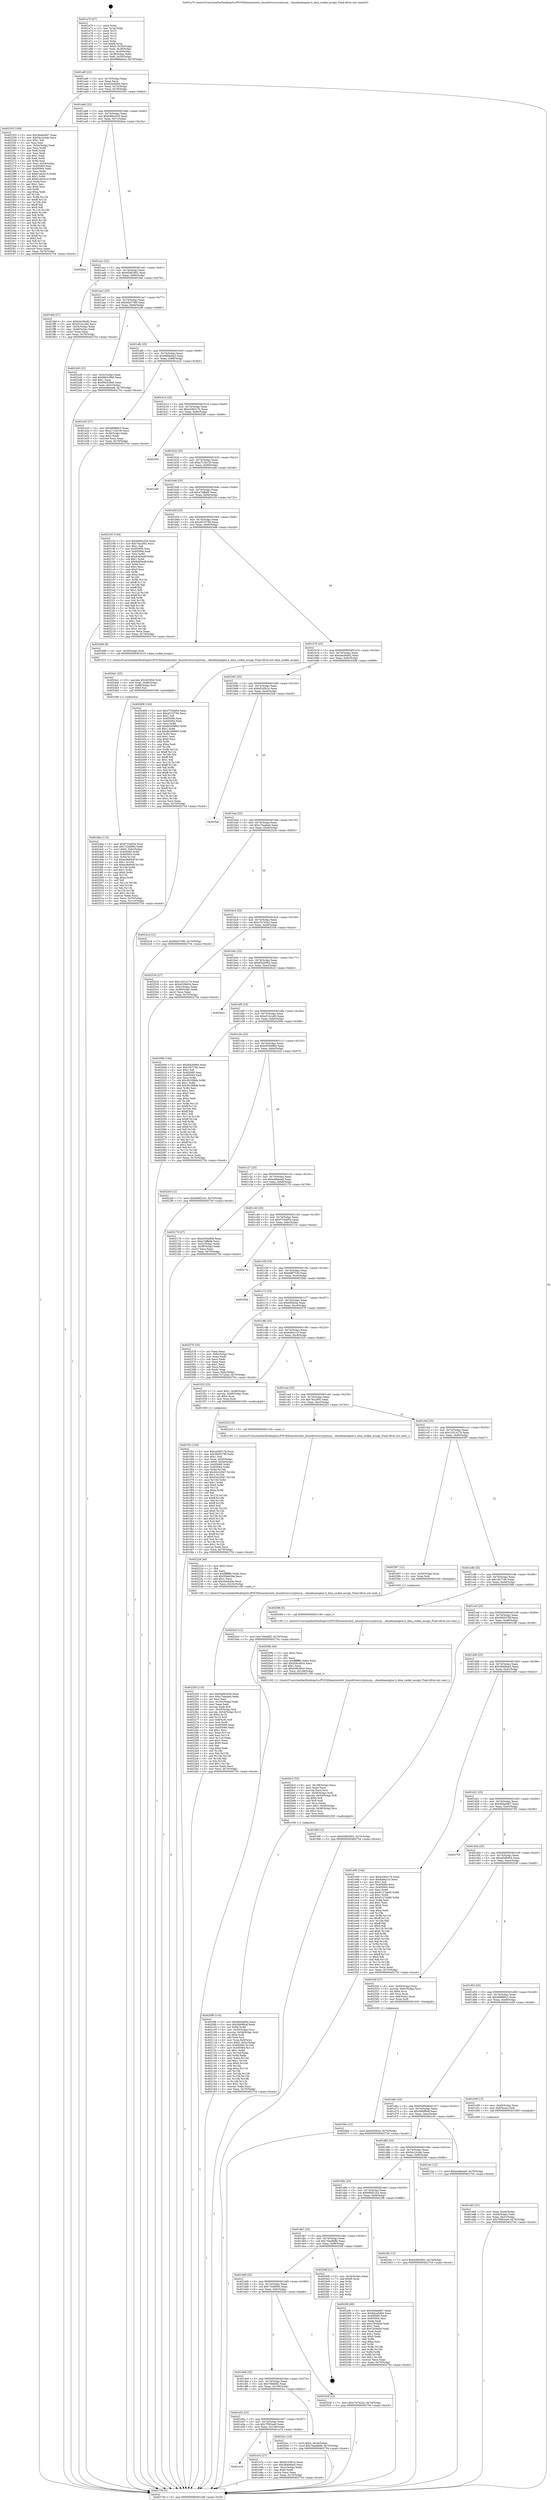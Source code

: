 digraph "0x401a70" {
  label = "0x401a70 (/mnt/c/Users/mathe/Desktop/tcc/POCII/binaries/extr_linuxdriverscryptoccp....dmadmaengine.h_dma_cookie_assign_Final-ollvm.out::main(0))"
  labelloc = "t"
  node[shape=record]

  Entry [label="",width=0.3,height=0.3,shape=circle,fillcolor=black,style=filled]
  "0x401a9f" [label="{
     0x401a9f [23]\l
     | [instrs]\l
     &nbsp;&nbsp;0x401a9f \<+3\>: mov -0x70(%rbp),%eax\l
     &nbsp;&nbsp;0x401aa2 \<+2\>: mov %eax,%ecx\l
     &nbsp;&nbsp;0x401aa4 \<+6\>: sub $0x82ac6d64,%ecx\l
     &nbsp;&nbsp;0x401aaa \<+3\>: mov %eax,-0x74(%rbp)\l
     &nbsp;&nbsp;0x401aad \<+3\>: mov %ecx,-0x78(%rbp)\l
     &nbsp;&nbsp;0x401ab0 \<+6\>: je 0000000000402353 \<main+0x8e3\>\l
  }"]
  "0x402353" [label="{
     0x402353 [169]\l
     | [instrs]\l
     &nbsp;&nbsp;0x402353 \<+5\>: mov $0x36da0d67,%eax\l
     &nbsp;&nbsp;0x402358 \<+5\>: mov $0x5dc1b3ab,%ecx\l
     &nbsp;&nbsp;0x40235d \<+2\>: mov $0x1,%dl\l
     &nbsp;&nbsp;0x40235f \<+2\>: xor %esi,%esi\l
     &nbsp;&nbsp;0x402361 \<+3\>: mov -0x54(%rbp),%edi\l
     &nbsp;&nbsp;0x402364 \<+3\>: mov %esi,%r8d\l
     &nbsp;&nbsp;0x402367 \<+3\>: sub %edi,%r8d\l
     &nbsp;&nbsp;0x40236a \<+2\>: mov %esi,%edi\l
     &nbsp;&nbsp;0x40236c \<+3\>: sub $0x1,%edi\l
     &nbsp;&nbsp;0x40236f \<+3\>: add %edi,%r8d\l
     &nbsp;&nbsp;0x402372 \<+3\>: sub %r8d,%esi\l
     &nbsp;&nbsp;0x402375 \<+3\>: mov %esi,-0x54(%rbp)\l
     &nbsp;&nbsp;0x402378 \<+7\>: mov 0x405060,%esi\l
     &nbsp;&nbsp;0x40237f \<+7\>: mov 0x405064,%edi\l
     &nbsp;&nbsp;0x402386 \<+3\>: mov %esi,%r8d\l
     &nbsp;&nbsp;0x402389 \<+7\>: sub $0x61eb2e14,%r8d\l
     &nbsp;&nbsp;0x402390 \<+4\>: sub $0x1,%r8d\l
     &nbsp;&nbsp;0x402394 \<+7\>: add $0x61eb2e14,%r8d\l
     &nbsp;&nbsp;0x40239b \<+4\>: imul %r8d,%esi\l
     &nbsp;&nbsp;0x40239f \<+3\>: and $0x1,%esi\l
     &nbsp;&nbsp;0x4023a2 \<+3\>: cmp $0x0,%esi\l
     &nbsp;&nbsp;0x4023a5 \<+4\>: sete %r9b\l
     &nbsp;&nbsp;0x4023a9 \<+3\>: cmp $0xa,%edi\l
     &nbsp;&nbsp;0x4023ac \<+4\>: setl %r10b\l
     &nbsp;&nbsp;0x4023b0 \<+3\>: mov %r9b,%r11b\l
     &nbsp;&nbsp;0x4023b3 \<+4\>: xor $0xff,%r11b\l
     &nbsp;&nbsp;0x4023b7 \<+3\>: mov %r10b,%bl\l
     &nbsp;&nbsp;0x4023ba \<+3\>: xor $0xff,%bl\l
     &nbsp;&nbsp;0x4023bd \<+3\>: xor $0x0,%dl\l
     &nbsp;&nbsp;0x4023c0 \<+3\>: mov %r11b,%r14b\l
     &nbsp;&nbsp;0x4023c3 \<+4\>: and $0x0,%r14b\l
     &nbsp;&nbsp;0x4023c7 \<+3\>: and %dl,%r9b\l
     &nbsp;&nbsp;0x4023ca \<+3\>: mov %bl,%r15b\l
     &nbsp;&nbsp;0x4023cd \<+4\>: and $0x0,%r15b\l
     &nbsp;&nbsp;0x4023d1 \<+3\>: and %dl,%r10b\l
     &nbsp;&nbsp;0x4023d4 \<+3\>: or %r9b,%r14b\l
     &nbsp;&nbsp;0x4023d7 \<+3\>: or %r10b,%r15b\l
     &nbsp;&nbsp;0x4023da \<+3\>: xor %r15b,%r14b\l
     &nbsp;&nbsp;0x4023dd \<+3\>: or %bl,%r11b\l
     &nbsp;&nbsp;0x4023e0 \<+4\>: xor $0xff,%r11b\l
     &nbsp;&nbsp;0x4023e4 \<+3\>: or $0x0,%dl\l
     &nbsp;&nbsp;0x4023e7 \<+3\>: and %dl,%r11b\l
     &nbsp;&nbsp;0x4023ea \<+3\>: or %r11b,%r14b\l
     &nbsp;&nbsp;0x4023ed \<+4\>: test $0x1,%r14b\l
     &nbsp;&nbsp;0x4023f1 \<+3\>: cmovne %ecx,%eax\l
     &nbsp;&nbsp;0x4023f4 \<+3\>: mov %eax,-0x70(%rbp)\l
     &nbsp;&nbsp;0x4023f7 \<+5\>: jmp 0000000000402754 \<main+0xce4\>\l
  }"]
  "0x401ab6" [label="{
     0x401ab6 [22]\l
     | [instrs]\l
     &nbsp;&nbsp;0x401ab6 \<+5\>: jmp 0000000000401abb \<main+0x4b\>\l
     &nbsp;&nbsp;0x401abb \<+3\>: mov -0x74(%rbp),%eax\l
     &nbsp;&nbsp;0x401abe \<+5\>: sub $0x846bc026,%eax\l
     &nbsp;&nbsp;0x401ac3 \<+3\>: mov %eax,-0x7c(%rbp)\l
     &nbsp;&nbsp;0x401ac6 \<+6\>: je 00000000004026aa \<main+0xc3a\>\l
  }"]
  Exit [label="",width=0.3,height=0.3,shape=circle,fillcolor=black,style=filled,peripheries=2]
  "0x4026aa" [label="{
     0x4026aa\l
  }", style=dashed]
  "0x401acc" [label="{
     0x401acc [22]\l
     | [instrs]\l
     &nbsp;&nbsp;0x401acc \<+5\>: jmp 0000000000401ad1 \<main+0x61\>\l
     &nbsp;&nbsp;0x401ad1 \<+3\>: mov -0x74(%rbp),%eax\l
     &nbsp;&nbsp;0x401ad4 \<+5\>: sub $0x92892902,%eax\l
     &nbsp;&nbsp;0x401ad9 \<+3\>: mov %eax,-0x80(%rbp)\l
     &nbsp;&nbsp;0x401adc \<+6\>: je 0000000000401feb \<main+0x57b\>\l
  }"]
  "0x4025a3" [label="{
     0x4025a3 [12]\l
     | [instrs]\l
     &nbsp;&nbsp;0x4025a3 \<+7\>: movl $0x769efdf2,-0x70(%rbp)\l
     &nbsp;&nbsp;0x4025aa \<+5\>: jmp 0000000000402754 \<main+0xce4\>\l
  }"]
  "0x401feb" [label="{
     0x401feb [27]\l
     | [instrs]\l
     &nbsp;&nbsp;0x401feb \<+5\>: mov $0xb4e36a92,%eax\l
     &nbsp;&nbsp;0x401ff0 \<+5\>: mov $0xe51b1e60,%ecx\l
     &nbsp;&nbsp;0x401ff5 \<+3\>: mov -0x54(%rbp),%edx\l
     &nbsp;&nbsp;0x401ff8 \<+3\>: cmp -0x48(%rbp),%edx\l
     &nbsp;&nbsp;0x401ffb \<+3\>: cmovl %ecx,%eax\l
     &nbsp;&nbsp;0x401ffe \<+3\>: mov %eax,-0x70(%rbp)\l
     &nbsp;&nbsp;0x402001 \<+5\>: jmp 0000000000402754 \<main+0xce4\>\l
  }"]
  "0x401ae2" [label="{
     0x401ae2 [25]\l
     | [instrs]\l
     &nbsp;&nbsp;0x401ae2 \<+5\>: jmp 0000000000401ae7 \<main+0x77\>\l
     &nbsp;&nbsp;0x401ae7 \<+3\>: mov -0x74(%rbp),%eax\l
     &nbsp;&nbsp;0x401aea \<+5\>: sub $0x94d374f6,%eax\l
     &nbsp;&nbsp;0x401aef \<+6\>: mov %eax,-0x84(%rbp)\l
     &nbsp;&nbsp;0x401af5 \<+6\>: je 00000000004022d0 \<main+0x860\>\l
  }"]
  "0x40256a" [label="{
     0x40256a [12]\l
     | [instrs]\l
     &nbsp;&nbsp;0x40256a \<+7\>: movl $0x65f2b4a,-0x70(%rbp)\l
     &nbsp;&nbsp;0x402571 \<+5\>: jmp 0000000000402754 \<main+0xce4\>\l
  }"]
  "0x4022d0" [label="{
     0x4022d0 [31]\l
     | [instrs]\l
     &nbsp;&nbsp;0x4022d0 \<+3\>: mov -0x5c(%rbp),%eax\l
     &nbsp;&nbsp;0x4022d3 \<+5\>: add $0x99e5c9b6,%eax\l
     &nbsp;&nbsp;0x4022d8 \<+3\>: add $0x1,%eax\l
     &nbsp;&nbsp;0x4022db \<+5\>: sub $0x99e5c9b6,%eax\l
     &nbsp;&nbsp;0x4022e0 \<+3\>: mov %eax,-0x5c(%rbp)\l
     &nbsp;&nbsp;0x4022e3 \<+7\>: movl $0xeedbeea8,-0x70(%rbp)\l
     &nbsp;&nbsp;0x4022ea \<+5\>: jmp 0000000000402754 \<main+0xce4\>\l
  }"]
  "0x401afb" [label="{
     0x401afb [25]\l
     | [instrs]\l
     &nbsp;&nbsp;0x401afb \<+5\>: jmp 0000000000401b00 \<main+0x90\>\l
     &nbsp;&nbsp;0x401b00 \<+3\>: mov -0x74(%rbp),%eax\l
     &nbsp;&nbsp;0x401b03 \<+5\>: sub $0x9866a0a3,%eax\l
     &nbsp;&nbsp;0x401b08 \<+6\>: mov %eax,-0x88(%rbp)\l
     &nbsp;&nbsp;0x401b0e \<+6\>: je 0000000000401e25 \<main+0x3b5\>\l
  }"]
  "0x4024ba" [label="{
     0x4024ba [110]\l
     | [instrs]\l
     &nbsp;&nbsp;0x4024ba \<+5\>: mov $0xf733dd54,%ecx\l
     &nbsp;&nbsp;0x4024bf \<+5\>: mov $0x732bf094,%edx\l
     &nbsp;&nbsp;0x4024c4 \<+7\>: movl $0x0,-0x6c(%rbp)\l
     &nbsp;&nbsp;0x4024cb \<+8\>: mov 0x405060,%r8d\l
     &nbsp;&nbsp;0x4024d3 \<+8\>: mov 0x405064,%r9d\l
     &nbsp;&nbsp;0x4024db \<+3\>: mov %r8d,%r10d\l
     &nbsp;&nbsp;0x4024de \<+7\>: sub $0xec8e844f,%r10d\l
     &nbsp;&nbsp;0x4024e5 \<+4\>: sub $0x1,%r10d\l
     &nbsp;&nbsp;0x4024e9 \<+7\>: add $0xec8e844f,%r10d\l
     &nbsp;&nbsp;0x4024f0 \<+4\>: imul %r10d,%r8d\l
     &nbsp;&nbsp;0x4024f4 \<+4\>: and $0x1,%r8d\l
     &nbsp;&nbsp;0x4024f8 \<+4\>: cmp $0x0,%r8d\l
     &nbsp;&nbsp;0x4024fc \<+4\>: sete %r11b\l
     &nbsp;&nbsp;0x402500 \<+4\>: cmp $0xa,%r9d\l
     &nbsp;&nbsp;0x402504 \<+3\>: setl %bl\l
     &nbsp;&nbsp;0x402507 \<+3\>: mov %r11b,%r14b\l
     &nbsp;&nbsp;0x40250a \<+3\>: and %bl,%r14b\l
     &nbsp;&nbsp;0x40250d \<+3\>: xor %bl,%r11b\l
     &nbsp;&nbsp;0x402510 \<+3\>: or %r11b,%r14b\l
     &nbsp;&nbsp;0x402513 \<+4\>: test $0x1,%r14b\l
     &nbsp;&nbsp;0x402517 \<+3\>: cmovne %edx,%ecx\l
     &nbsp;&nbsp;0x40251a \<+3\>: mov %ecx,-0x70(%rbp)\l
     &nbsp;&nbsp;0x40251d \<+6\>: mov %eax,-0x110(%rbp)\l
     &nbsp;&nbsp;0x402523 \<+5\>: jmp 0000000000402754 \<main+0xce4\>\l
  }"]
  "0x401e25" [label="{
     0x401e25 [27]\l
     | [instrs]\l
     &nbsp;&nbsp;0x401e25 \<+5\>: mov $0x48986fc3,%eax\l
     &nbsp;&nbsp;0x401e2a \<+5\>: mov $0xa713d130,%ecx\l
     &nbsp;&nbsp;0x401e2f \<+3\>: mov -0x30(%rbp),%edx\l
     &nbsp;&nbsp;0x401e32 \<+3\>: cmp $0x2,%edx\l
     &nbsp;&nbsp;0x401e35 \<+3\>: cmovne %ecx,%eax\l
     &nbsp;&nbsp;0x401e38 \<+3\>: mov %eax,-0x70(%rbp)\l
     &nbsp;&nbsp;0x401e3b \<+5\>: jmp 0000000000402754 \<main+0xce4\>\l
  }"]
  "0x401b14" [label="{
     0x401b14 [25]\l
     | [instrs]\l
     &nbsp;&nbsp;0x401b14 \<+5\>: jmp 0000000000401b19 \<main+0xa9\>\l
     &nbsp;&nbsp;0x401b19 \<+3\>: mov -0x74(%rbp),%eax\l
     &nbsp;&nbsp;0x401b1c \<+5\>: sub $0xa43b017b,%eax\l
     &nbsp;&nbsp;0x401b21 \<+6\>: mov %eax,-0x8c(%rbp)\l
     &nbsp;&nbsp;0x401b27 \<+6\>: je 00000000004025f4 \<main+0xb84\>\l
  }"]
  "0x402754" [label="{
     0x402754 [5]\l
     | [instrs]\l
     &nbsp;&nbsp;0x402754 \<+5\>: jmp 0000000000401a9f \<main+0x2f\>\l
  }"]
  "0x401a70" [label="{
     0x401a70 [47]\l
     | [instrs]\l
     &nbsp;&nbsp;0x401a70 \<+1\>: push %rbp\l
     &nbsp;&nbsp;0x401a71 \<+3\>: mov %rsp,%rbp\l
     &nbsp;&nbsp;0x401a74 \<+2\>: push %r15\l
     &nbsp;&nbsp;0x401a76 \<+2\>: push %r14\l
     &nbsp;&nbsp;0x401a78 \<+2\>: push %r13\l
     &nbsp;&nbsp;0x401a7a \<+2\>: push %r12\l
     &nbsp;&nbsp;0x401a7c \<+1\>: push %rbx\l
     &nbsp;&nbsp;0x401a7d \<+7\>: sub $0xf8,%rsp\l
     &nbsp;&nbsp;0x401a84 \<+7\>: movl $0x0,-0x34(%rbp)\l
     &nbsp;&nbsp;0x401a8b \<+3\>: mov %edi,-0x38(%rbp)\l
     &nbsp;&nbsp;0x401a8e \<+4\>: mov %rsi,-0x40(%rbp)\l
     &nbsp;&nbsp;0x401a92 \<+3\>: mov -0x38(%rbp),%edi\l
     &nbsp;&nbsp;0x401a95 \<+3\>: mov %edi,-0x30(%rbp)\l
     &nbsp;&nbsp;0x401a98 \<+7\>: movl $0x9866a0a3,-0x70(%rbp)\l
  }"]
  "0x4024a1" [label="{
     0x4024a1 [25]\l
     | [instrs]\l
     &nbsp;&nbsp;0x4024a1 \<+10\>: movabs $0x4030b6,%rdi\l
     &nbsp;&nbsp;0x4024ab \<+4\>: mov %rax,-0x68(%rbp)\l
     &nbsp;&nbsp;0x4024af \<+4\>: mov -0x68(%rbp),%rsi\l
     &nbsp;&nbsp;0x4024b3 \<+2\>: mov $0x0,%al\l
     &nbsp;&nbsp;0x4024b5 \<+5\>: call 0000000000401040 \<printf@plt\>\l
     | [calls]\l
     &nbsp;&nbsp;0x401040 \{1\} (unknown)\l
  }"]
  "0x4025f4" [label="{
     0x4025f4\l
  }", style=dashed]
  "0x401b2d" [label="{
     0x401b2d [25]\l
     | [instrs]\l
     &nbsp;&nbsp;0x401b2d \<+5\>: jmp 0000000000401b32 \<main+0xc2\>\l
     &nbsp;&nbsp;0x401b32 \<+3\>: mov -0x74(%rbp),%eax\l
     &nbsp;&nbsp;0x401b35 \<+5\>: sub $0xa713d130,%eax\l
     &nbsp;&nbsp;0x401b3a \<+6\>: mov %eax,-0x90(%rbp)\l
     &nbsp;&nbsp;0x401b40 \<+6\>: je 0000000000401e40 \<main+0x3d0\>\l
  }"]
  "0x402250" [label="{
     0x402250 [116]\l
     | [instrs]\l
     &nbsp;&nbsp;0x402250 \<+5\>: mov $0x846bc026,%ecx\l
     &nbsp;&nbsp;0x402255 \<+5\>: mov $0xc7baabab,%edx\l
     &nbsp;&nbsp;0x40225a \<+2\>: xor %esi,%esi\l
     &nbsp;&nbsp;0x40225c \<+6\>: mov -0x10c(%rbp),%edi\l
     &nbsp;&nbsp;0x402262 \<+3\>: imul %eax,%edi\l
     &nbsp;&nbsp;0x402265 \<+3\>: movslq %edi,%r8\l
     &nbsp;&nbsp;0x402268 \<+4\>: mov -0x50(%rbp),%r9\l
     &nbsp;&nbsp;0x40226c \<+4\>: movslq -0x54(%rbp),%r10\l
     &nbsp;&nbsp;0x402270 \<+4\>: shl $0x4,%r10\l
     &nbsp;&nbsp;0x402274 \<+3\>: add %r10,%r9\l
     &nbsp;&nbsp;0x402277 \<+4\>: mov 0x8(%r9),%r9\l
     &nbsp;&nbsp;0x40227b \<+3\>: mov %r8,(%r9)\l
     &nbsp;&nbsp;0x40227e \<+7\>: mov 0x405060,%eax\l
     &nbsp;&nbsp;0x402285 \<+7\>: mov 0x405064,%edi\l
     &nbsp;&nbsp;0x40228c \<+3\>: sub $0x1,%esi\l
     &nbsp;&nbsp;0x40228f \<+3\>: mov %eax,%r11d\l
     &nbsp;&nbsp;0x402292 \<+3\>: add %esi,%r11d\l
     &nbsp;&nbsp;0x402295 \<+4\>: imul %r11d,%eax\l
     &nbsp;&nbsp;0x402299 \<+3\>: and $0x1,%eax\l
     &nbsp;&nbsp;0x40229c \<+3\>: cmp $0x0,%eax\l
     &nbsp;&nbsp;0x40229f \<+3\>: sete %bl\l
     &nbsp;&nbsp;0x4022a2 \<+3\>: cmp $0xa,%edi\l
     &nbsp;&nbsp;0x4022a5 \<+4\>: setl %r14b\l
     &nbsp;&nbsp;0x4022a9 \<+3\>: mov %bl,%r15b\l
     &nbsp;&nbsp;0x4022ac \<+3\>: and %r14b,%r15b\l
     &nbsp;&nbsp;0x4022af \<+3\>: xor %r14b,%bl\l
     &nbsp;&nbsp;0x4022b2 \<+3\>: or %bl,%r15b\l
     &nbsp;&nbsp;0x4022b5 \<+4\>: test $0x1,%r15b\l
     &nbsp;&nbsp;0x4022b9 \<+3\>: cmovne %edx,%ecx\l
     &nbsp;&nbsp;0x4022bc \<+3\>: mov %ecx,-0x70(%rbp)\l
     &nbsp;&nbsp;0x4022bf \<+5\>: jmp 0000000000402754 \<main+0xce4\>\l
  }"]
  "0x401e40" [label="{
     0x401e40\l
  }", style=dashed]
  "0x401b46" [label="{
     0x401b46 [25]\l
     | [instrs]\l
     &nbsp;&nbsp;0x401b46 \<+5\>: jmp 0000000000401b4b \<main+0xdb\>\l
     &nbsp;&nbsp;0x401b4b \<+3\>: mov -0x74(%rbp),%eax\l
     &nbsp;&nbsp;0x401b4e \<+5\>: sub $0xa7affe6b,%eax\l
     &nbsp;&nbsp;0x401b53 \<+6\>: mov %eax,-0x94(%rbp)\l
     &nbsp;&nbsp;0x401b59 \<+6\>: je 0000000000402193 \<main+0x723\>\l
  }"]
  "0x402228" [label="{
     0x402228 [40]\l
     | [instrs]\l
     &nbsp;&nbsp;0x402228 \<+5\>: mov $0x2,%ecx\l
     &nbsp;&nbsp;0x40222d \<+1\>: cltd\l
     &nbsp;&nbsp;0x40222e \<+2\>: idiv %ecx\l
     &nbsp;&nbsp;0x402230 \<+6\>: imul $0xfffffffe,%edx,%ecx\l
     &nbsp;&nbsp;0x402236 \<+6\>: sub $0x5f4eb29a,%ecx\l
     &nbsp;&nbsp;0x40223c \<+3\>: add $0x1,%ecx\l
     &nbsp;&nbsp;0x40223f \<+6\>: add $0x5f4eb29a,%ecx\l
     &nbsp;&nbsp;0x402245 \<+6\>: mov %ecx,-0x10c(%rbp)\l
     &nbsp;&nbsp;0x40224b \<+5\>: call 0000000000401160 \<next_i\>\l
     | [calls]\l
     &nbsp;&nbsp;0x401160 \{1\} (/mnt/c/Users/mathe/Desktop/tcc/POCII/binaries/extr_linuxdriverscryptoccp....dmadmaengine.h_dma_cookie_assign_Final-ollvm.out::next_i)\l
  }"]
  "0x402193" [label="{
     0x402193 [144]\l
     | [instrs]\l
     &nbsp;&nbsp;0x402193 \<+5\>: mov $0x846bc026,%eax\l
     &nbsp;&nbsp;0x402198 \<+5\>: mov $0x76a1892,%ecx\l
     &nbsp;&nbsp;0x40219d \<+2\>: mov $0x1,%dl\l
     &nbsp;&nbsp;0x40219f \<+7\>: mov 0x405060,%esi\l
     &nbsp;&nbsp;0x4021a6 \<+7\>: mov 0x405064,%edi\l
     &nbsp;&nbsp;0x4021ad \<+3\>: mov %esi,%r8d\l
     &nbsp;&nbsp;0x4021b0 \<+7\>: add $0x8cbf3edf,%r8d\l
     &nbsp;&nbsp;0x4021b7 \<+4\>: sub $0x1,%r8d\l
     &nbsp;&nbsp;0x4021bb \<+7\>: sub $0x8cbf3edf,%r8d\l
     &nbsp;&nbsp;0x4021c2 \<+4\>: imul %r8d,%esi\l
     &nbsp;&nbsp;0x4021c6 \<+3\>: and $0x1,%esi\l
     &nbsp;&nbsp;0x4021c9 \<+3\>: cmp $0x0,%esi\l
     &nbsp;&nbsp;0x4021cc \<+4\>: sete %r9b\l
     &nbsp;&nbsp;0x4021d0 \<+3\>: cmp $0xa,%edi\l
     &nbsp;&nbsp;0x4021d3 \<+4\>: setl %r10b\l
     &nbsp;&nbsp;0x4021d7 \<+3\>: mov %r9b,%r11b\l
     &nbsp;&nbsp;0x4021da \<+4\>: xor $0xff,%r11b\l
     &nbsp;&nbsp;0x4021de \<+3\>: mov %r10b,%bl\l
     &nbsp;&nbsp;0x4021e1 \<+3\>: xor $0xff,%bl\l
     &nbsp;&nbsp;0x4021e4 \<+3\>: xor $0x1,%dl\l
     &nbsp;&nbsp;0x4021e7 \<+3\>: mov %r11b,%r14b\l
     &nbsp;&nbsp;0x4021ea \<+4\>: and $0xff,%r14b\l
     &nbsp;&nbsp;0x4021ee \<+3\>: and %dl,%r9b\l
     &nbsp;&nbsp;0x4021f1 \<+3\>: mov %bl,%r15b\l
     &nbsp;&nbsp;0x4021f4 \<+4\>: and $0xff,%r15b\l
     &nbsp;&nbsp;0x4021f8 \<+3\>: and %dl,%r10b\l
     &nbsp;&nbsp;0x4021fb \<+3\>: or %r9b,%r14b\l
     &nbsp;&nbsp;0x4021fe \<+3\>: or %r10b,%r15b\l
     &nbsp;&nbsp;0x402201 \<+3\>: xor %r15b,%r14b\l
     &nbsp;&nbsp;0x402204 \<+3\>: or %bl,%r11b\l
     &nbsp;&nbsp;0x402207 \<+4\>: xor $0xff,%r11b\l
     &nbsp;&nbsp;0x40220b \<+3\>: or $0x1,%dl\l
     &nbsp;&nbsp;0x40220e \<+3\>: and %dl,%r11b\l
     &nbsp;&nbsp;0x402211 \<+3\>: or %r11b,%r14b\l
     &nbsp;&nbsp;0x402214 \<+4\>: test $0x1,%r14b\l
     &nbsp;&nbsp;0x402218 \<+3\>: cmovne %ecx,%eax\l
     &nbsp;&nbsp;0x40221b \<+3\>: mov %eax,-0x70(%rbp)\l
     &nbsp;&nbsp;0x40221e \<+5\>: jmp 0000000000402754 \<main+0xce4\>\l
  }"]
  "0x401b5f" [label="{
     0x401b5f [25]\l
     | [instrs]\l
     &nbsp;&nbsp;0x401b5f \<+5\>: jmp 0000000000401b64 \<main+0xf4\>\l
     &nbsp;&nbsp;0x401b64 \<+3\>: mov -0x74(%rbp),%eax\l
     &nbsp;&nbsp;0x401b67 \<+5\>: sub $0xaf153784,%eax\l
     &nbsp;&nbsp;0x401b6c \<+6\>: mov %eax,-0x98(%rbp)\l
     &nbsp;&nbsp;0x401b72 \<+6\>: je 0000000000402498 \<main+0xa28\>\l
  }"]
  "0x4020f8" [label="{
     0x4020f8 [116]\l
     | [instrs]\l
     &nbsp;&nbsp;0x4020f8 \<+5\>: mov $0xdf42b964,%ecx\l
     &nbsp;&nbsp;0x4020fd \<+5\>: mov $0x56b9fb4f,%edx\l
     &nbsp;&nbsp;0x402102 \<+3\>: xor %r9d,%r9d\l
     &nbsp;&nbsp;0x402105 \<+4\>: mov -0x50(%rbp),%rsi\l
     &nbsp;&nbsp;0x402109 \<+4\>: movslq -0x54(%rbp),%rdi\l
     &nbsp;&nbsp;0x40210d \<+4\>: shl $0x4,%rdi\l
     &nbsp;&nbsp;0x402111 \<+3\>: add %rdi,%rsi\l
     &nbsp;&nbsp;0x402114 \<+4\>: mov %rax,0x8(%rsi)\l
     &nbsp;&nbsp;0x402118 \<+7\>: movl $0x0,-0x5c(%rbp)\l
     &nbsp;&nbsp;0x40211f \<+8\>: mov 0x405060,%r10d\l
     &nbsp;&nbsp;0x402127 \<+8\>: mov 0x405064,%r11d\l
     &nbsp;&nbsp;0x40212f \<+4\>: sub $0x1,%r9d\l
     &nbsp;&nbsp;0x402133 \<+3\>: mov %r10d,%ebx\l
     &nbsp;&nbsp;0x402136 \<+3\>: add %r9d,%ebx\l
     &nbsp;&nbsp;0x402139 \<+4\>: imul %ebx,%r10d\l
     &nbsp;&nbsp;0x40213d \<+4\>: and $0x1,%r10d\l
     &nbsp;&nbsp;0x402141 \<+4\>: cmp $0x0,%r10d\l
     &nbsp;&nbsp;0x402145 \<+4\>: sete %r14b\l
     &nbsp;&nbsp;0x402149 \<+4\>: cmp $0xa,%r11d\l
     &nbsp;&nbsp;0x40214d \<+4\>: setl %r15b\l
     &nbsp;&nbsp;0x402151 \<+3\>: mov %r14b,%r12b\l
     &nbsp;&nbsp;0x402154 \<+3\>: and %r15b,%r12b\l
     &nbsp;&nbsp;0x402157 \<+3\>: xor %r15b,%r14b\l
     &nbsp;&nbsp;0x40215a \<+3\>: or %r14b,%r12b\l
     &nbsp;&nbsp;0x40215d \<+4\>: test $0x1,%r12b\l
     &nbsp;&nbsp;0x402161 \<+3\>: cmovne %edx,%ecx\l
     &nbsp;&nbsp;0x402164 \<+3\>: mov %ecx,-0x70(%rbp)\l
     &nbsp;&nbsp;0x402167 \<+5\>: jmp 0000000000402754 \<main+0xce4\>\l
  }"]
  "0x402498" [label="{
     0x402498 [9]\l
     | [instrs]\l
     &nbsp;&nbsp;0x402498 \<+4\>: mov -0x50(%rbp),%rdi\l
     &nbsp;&nbsp;0x40249c \<+5\>: call 0000000000401610 \<dma_cookie_assign\>\l
     | [calls]\l
     &nbsp;&nbsp;0x401610 \{1\} (/mnt/c/Users/mathe/Desktop/tcc/POCII/binaries/extr_linuxdriverscryptoccp....dmadmaengine.h_dma_cookie_assign_Final-ollvm.out::dma_cookie_assign)\l
  }"]
  "0x401b78" [label="{
     0x401b78 [25]\l
     | [instrs]\l
     &nbsp;&nbsp;0x401b78 \<+5\>: jmp 0000000000401b7d \<main+0x10d\>\l
     &nbsp;&nbsp;0x401b7d \<+3\>: mov -0x74(%rbp),%eax\l
     &nbsp;&nbsp;0x401b80 \<+5\>: sub $0xb4e36a92,%eax\l
     &nbsp;&nbsp;0x401b85 \<+6\>: mov %eax,-0x9c(%rbp)\l
     &nbsp;&nbsp;0x401b8b \<+6\>: je 0000000000402408 \<main+0x998\>\l
  }"]
  "0x4020c3" [label="{
     0x4020c3 [53]\l
     | [instrs]\l
     &nbsp;&nbsp;0x4020c3 \<+6\>: mov -0x108(%rbp),%ecx\l
     &nbsp;&nbsp;0x4020c9 \<+3\>: imul %eax,%ecx\l
     &nbsp;&nbsp;0x4020cc \<+3\>: movslq %ecx,%rsi\l
     &nbsp;&nbsp;0x4020cf \<+4\>: mov -0x50(%rbp),%rdi\l
     &nbsp;&nbsp;0x4020d3 \<+4\>: movslq -0x54(%rbp),%r8\l
     &nbsp;&nbsp;0x4020d7 \<+4\>: shl $0x4,%r8\l
     &nbsp;&nbsp;0x4020db \<+3\>: add %r8,%rdi\l
     &nbsp;&nbsp;0x4020de \<+3\>: mov %rsi,(%rdi)\l
     &nbsp;&nbsp;0x4020e1 \<+7\>: movl $0x1,-0x58(%rbp)\l
     &nbsp;&nbsp;0x4020e8 \<+4\>: movslq -0x58(%rbp),%rsi\l
     &nbsp;&nbsp;0x4020ec \<+4\>: shl $0x3,%rsi\l
     &nbsp;&nbsp;0x4020f0 \<+3\>: mov %rsi,%rdi\l
     &nbsp;&nbsp;0x4020f3 \<+5\>: call 0000000000401050 \<malloc@plt\>\l
     | [calls]\l
     &nbsp;&nbsp;0x401050 \{1\} (unknown)\l
  }"]
  "0x402408" [label="{
     0x402408 [144]\l
     | [instrs]\l
     &nbsp;&nbsp;0x402408 \<+5\>: mov $0xf733dd54,%eax\l
     &nbsp;&nbsp;0x40240d \<+5\>: mov $0xaf153784,%ecx\l
     &nbsp;&nbsp;0x402412 \<+2\>: mov $0x1,%dl\l
     &nbsp;&nbsp;0x402414 \<+7\>: mov 0x405060,%esi\l
     &nbsp;&nbsp;0x40241b \<+7\>: mov 0x405064,%edi\l
     &nbsp;&nbsp;0x402422 \<+3\>: mov %esi,%r8d\l
     &nbsp;&nbsp;0x402425 \<+7\>: add $0x80209893,%r8d\l
     &nbsp;&nbsp;0x40242c \<+4\>: sub $0x1,%r8d\l
     &nbsp;&nbsp;0x402430 \<+7\>: sub $0x80209893,%r8d\l
     &nbsp;&nbsp;0x402437 \<+4\>: imul %r8d,%esi\l
     &nbsp;&nbsp;0x40243b \<+3\>: and $0x1,%esi\l
     &nbsp;&nbsp;0x40243e \<+3\>: cmp $0x0,%esi\l
     &nbsp;&nbsp;0x402441 \<+4\>: sete %r9b\l
     &nbsp;&nbsp;0x402445 \<+3\>: cmp $0xa,%edi\l
     &nbsp;&nbsp;0x402448 \<+4\>: setl %r10b\l
     &nbsp;&nbsp;0x40244c \<+3\>: mov %r9b,%r11b\l
     &nbsp;&nbsp;0x40244f \<+4\>: xor $0xff,%r11b\l
     &nbsp;&nbsp;0x402453 \<+3\>: mov %r10b,%bl\l
     &nbsp;&nbsp;0x402456 \<+3\>: xor $0xff,%bl\l
     &nbsp;&nbsp;0x402459 \<+3\>: xor $0x1,%dl\l
     &nbsp;&nbsp;0x40245c \<+3\>: mov %r11b,%r14b\l
     &nbsp;&nbsp;0x40245f \<+4\>: and $0xff,%r14b\l
     &nbsp;&nbsp;0x402463 \<+3\>: and %dl,%r9b\l
     &nbsp;&nbsp;0x402466 \<+3\>: mov %bl,%r15b\l
     &nbsp;&nbsp;0x402469 \<+4\>: and $0xff,%r15b\l
     &nbsp;&nbsp;0x40246d \<+3\>: and %dl,%r10b\l
     &nbsp;&nbsp;0x402470 \<+3\>: or %r9b,%r14b\l
     &nbsp;&nbsp;0x402473 \<+3\>: or %r10b,%r15b\l
     &nbsp;&nbsp;0x402476 \<+3\>: xor %r15b,%r14b\l
     &nbsp;&nbsp;0x402479 \<+3\>: or %bl,%r11b\l
     &nbsp;&nbsp;0x40247c \<+4\>: xor $0xff,%r11b\l
     &nbsp;&nbsp;0x402480 \<+3\>: or $0x1,%dl\l
     &nbsp;&nbsp;0x402483 \<+3\>: and %dl,%r11b\l
     &nbsp;&nbsp;0x402486 \<+3\>: or %r11b,%r14b\l
     &nbsp;&nbsp;0x402489 \<+4\>: test $0x1,%r14b\l
     &nbsp;&nbsp;0x40248d \<+3\>: cmovne %ecx,%eax\l
     &nbsp;&nbsp;0x402490 \<+3\>: mov %eax,-0x70(%rbp)\l
     &nbsp;&nbsp;0x402493 \<+5\>: jmp 0000000000402754 \<main+0xce4\>\l
  }"]
  "0x401b91" [label="{
     0x401b91 [25]\l
     | [instrs]\l
     &nbsp;&nbsp;0x401b91 \<+5\>: jmp 0000000000401b96 \<main+0x126\>\l
     &nbsp;&nbsp;0x401b96 \<+3\>: mov -0x74(%rbp),%eax\l
     &nbsp;&nbsp;0x401b99 \<+5\>: sub $0xbf165b1e,%eax\l
     &nbsp;&nbsp;0x401b9e \<+6\>: mov %eax,-0xa0(%rbp)\l
     &nbsp;&nbsp;0x401ba4 \<+6\>: je 00000000004025af \<main+0xb3f\>\l
  }"]
  "0x40209b" [label="{
     0x40209b [40]\l
     | [instrs]\l
     &nbsp;&nbsp;0x40209b \<+5\>: mov $0x2,%ecx\l
     &nbsp;&nbsp;0x4020a0 \<+1\>: cltd\l
     &nbsp;&nbsp;0x4020a1 \<+2\>: idiv %ecx\l
     &nbsp;&nbsp;0x4020a3 \<+6\>: imul $0xfffffffe,%edx,%ecx\l
     &nbsp;&nbsp;0x4020a9 \<+6\>: add $0xd36c40c0,%ecx\l
     &nbsp;&nbsp;0x4020af \<+3\>: add $0x1,%ecx\l
     &nbsp;&nbsp;0x4020b2 \<+6\>: sub $0xd36c40c0,%ecx\l
     &nbsp;&nbsp;0x4020b8 \<+6\>: mov %ecx,-0x108(%rbp)\l
     &nbsp;&nbsp;0x4020be \<+5\>: call 0000000000401160 \<next_i\>\l
     | [calls]\l
     &nbsp;&nbsp;0x401160 \{1\} (/mnt/c/Users/mathe/Desktop/tcc/POCII/binaries/extr_linuxdriverscryptoccp....dmadmaengine.h_dma_cookie_assign_Final-ollvm.out::next_i)\l
  }"]
  "0x4025af" [label="{
     0x4025af\l
  }", style=dashed]
  "0x401baa" [label="{
     0x401baa [25]\l
     | [instrs]\l
     &nbsp;&nbsp;0x401baa \<+5\>: jmp 0000000000401baf \<main+0x13f\>\l
     &nbsp;&nbsp;0x401baf \<+3\>: mov -0x74(%rbp),%eax\l
     &nbsp;&nbsp;0x401bb2 \<+5\>: sub $0xc7baabab,%eax\l
     &nbsp;&nbsp;0x401bb7 \<+6\>: mov %eax,-0xa4(%rbp)\l
     &nbsp;&nbsp;0x401bbd \<+6\>: je 00000000004022c4 \<main+0x854\>\l
  }"]
  "0x401f3c" [label="{
     0x401f3c [163]\l
     | [instrs]\l
     &nbsp;&nbsp;0x401f3c \<+5\>: mov $0xa43b017b,%ecx\l
     &nbsp;&nbsp;0x401f41 \<+5\>: mov $0x3600378f,%edx\l
     &nbsp;&nbsp;0x401f46 \<+3\>: mov $0x1,%sil\l
     &nbsp;&nbsp;0x401f49 \<+4\>: mov %rax,-0x50(%rbp)\l
     &nbsp;&nbsp;0x401f4d \<+7\>: movl $0x0,-0x54(%rbp)\l
     &nbsp;&nbsp;0x401f54 \<+8\>: mov 0x405060,%r8d\l
     &nbsp;&nbsp;0x401f5c \<+8\>: mov 0x405064,%r9d\l
     &nbsp;&nbsp;0x401f64 \<+3\>: mov %r8d,%r10d\l
     &nbsp;&nbsp;0x401f67 \<+7\>: add $0x93c22847,%r10d\l
     &nbsp;&nbsp;0x401f6e \<+4\>: sub $0x1,%r10d\l
     &nbsp;&nbsp;0x401f72 \<+7\>: sub $0x93c22847,%r10d\l
     &nbsp;&nbsp;0x401f79 \<+4\>: imul %r10d,%r8d\l
     &nbsp;&nbsp;0x401f7d \<+4\>: and $0x1,%r8d\l
     &nbsp;&nbsp;0x401f81 \<+4\>: cmp $0x0,%r8d\l
     &nbsp;&nbsp;0x401f85 \<+4\>: sete %r11b\l
     &nbsp;&nbsp;0x401f89 \<+4\>: cmp $0xa,%r9d\l
     &nbsp;&nbsp;0x401f8d \<+3\>: setl %bl\l
     &nbsp;&nbsp;0x401f90 \<+3\>: mov %r11b,%r14b\l
     &nbsp;&nbsp;0x401f93 \<+4\>: xor $0xff,%r14b\l
     &nbsp;&nbsp;0x401f97 \<+3\>: mov %bl,%r15b\l
     &nbsp;&nbsp;0x401f9a \<+4\>: xor $0xff,%r15b\l
     &nbsp;&nbsp;0x401f9e \<+4\>: xor $0x0,%sil\l
     &nbsp;&nbsp;0x401fa2 \<+3\>: mov %r14b,%r12b\l
     &nbsp;&nbsp;0x401fa5 \<+4\>: and $0x0,%r12b\l
     &nbsp;&nbsp;0x401fa9 \<+3\>: and %sil,%r11b\l
     &nbsp;&nbsp;0x401fac \<+3\>: mov %r15b,%r13b\l
     &nbsp;&nbsp;0x401faf \<+4\>: and $0x0,%r13b\l
     &nbsp;&nbsp;0x401fb3 \<+3\>: and %sil,%bl\l
     &nbsp;&nbsp;0x401fb6 \<+3\>: or %r11b,%r12b\l
     &nbsp;&nbsp;0x401fb9 \<+3\>: or %bl,%r13b\l
     &nbsp;&nbsp;0x401fbc \<+3\>: xor %r13b,%r12b\l
     &nbsp;&nbsp;0x401fbf \<+3\>: or %r15b,%r14b\l
     &nbsp;&nbsp;0x401fc2 \<+4\>: xor $0xff,%r14b\l
     &nbsp;&nbsp;0x401fc6 \<+4\>: or $0x0,%sil\l
     &nbsp;&nbsp;0x401fca \<+3\>: and %sil,%r14b\l
     &nbsp;&nbsp;0x401fcd \<+3\>: or %r14b,%r12b\l
     &nbsp;&nbsp;0x401fd0 \<+4\>: test $0x1,%r12b\l
     &nbsp;&nbsp;0x401fd4 \<+3\>: cmovne %edx,%ecx\l
     &nbsp;&nbsp;0x401fd7 \<+3\>: mov %ecx,-0x70(%rbp)\l
     &nbsp;&nbsp;0x401fda \<+5\>: jmp 0000000000402754 \<main+0xce4\>\l
  }"]
  "0x4022c4" [label="{
     0x4022c4 [12]\l
     | [instrs]\l
     &nbsp;&nbsp;0x4022c4 \<+7\>: movl $0x94d374f6,-0x70(%rbp)\l
     &nbsp;&nbsp;0x4022cb \<+5\>: jmp 0000000000402754 \<main+0xce4\>\l
  }"]
  "0x401bc3" [label="{
     0x401bc3 [25]\l
     | [instrs]\l
     &nbsp;&nbsp;0x401bc3 \<+5\>: jmp 0000000000401bc8 \<main+0x158\>\l
     &nbsp;&nbsp;0x401bc8 \<+3\>: mov -0x74(%rbp),%eax\l
     &nbsp;&nbsp;0x401bcb \<+5\>: sub $0xc7e742a2,%eax\l
     &nbsp;&nbsp;0x401bd0 \<+6\>: mov %eax,-0xa8(%rbp)\l
     &nbsp;&nbsp;0x401bd6 \<+6\>: je 0000000000402534 \<main+0xac4\>\l
  }"]
  "0x401e1b" [label="{
     0x401e1b\l
  }", style=dashed]
  "0x402534" [label="{
     0x402534 [27]\l
     | [instrs]\l
     &nbsp;&nbsp;0x402534 \<+5\>: mov $0x15014176,%eax\l
     &nbsp;&nbsp;0x402539 \<+5\>: mov $0x403f6d54,%ecx\l
     &nbsp;&nbsp;0x40253e \<+3\>: mov -0x6c(%rbp),%edx\l
     &nbsp;&nbsp;0x402541 \<+3\>: cmp -0x48(%rbp),%edx\l
     &nbsp;&nbsp;0x402544 \<+3\>: cmovl %ecx,%eax\l
     &nbsp;&nbsp;0x402547 \<+3\>: mov %eax,-0x70(%rbp)\l
     &nbsp;&nbsp;0x40254a \<+5\>: jmp 0000000000402754 \<main+0xce4\>\l
  }"]
  "0x401bdc" [label="{
     0x401bdc [25]\l
     | [instrs]\l
     &nbsp;&nbsp;0x401bdc \<+5\>: jmp 0000000000401be1 \<main+0x171\>\l
     &nbsp;&nbsp;0x401be1 \<+3\>: mov -0x74(%rbp),%eax\l
     &nbsp;&nbsp;0x401be4 \<+5\>: sub $0xdf42b964,%eax\l
     &nbsp;&nbsp;0x401be9 \<+6\>: mov %eax,-0xac(%rbp)\l
     &nbsp;&nbsp;0x401bef \<+6\>: je 0000000000402622 \<main+0xbb2\>\l
  }"]
  "0x401e7a" [label="{
     0x401e7a [27]\l
     | [instrs]\l
     &nbsp;&nbsp;0x401e7a \<+5\>: mov $0xbf165b1e,%eax\l
     &nbsp;&nbsp;0x401e7f \<+5\>: mov $0x36466ae5,%ecx\l
     &nbsp;&nbsp;0x401e84 \<+3\>: mov -0x2c(%rbp),%edx\l
     &nbsp;&nbsp;0x401e87 \<+3\>: cmp $0x0,%edx\l
     &nbsp;&nbsp;0x401e8a \<+3\>: cmove %ecx,%eax\l
     &nbsp;&nbsp;0x401e8d \<+3\>: mov %eax,-0x70(%rbp)\l
     &nbsp;&nbsp;0x401e90 \<+5\>: jmp 0000000000402754 \<main+0xce4\>\l
  }"]
  "0x402622" [label="{
     0x402622\l
  }", style=dashed]
  "0x401bf5" [label="{
     0x401bf5 [25]\l
     | [instrs]\l
     &nbsp;&nbsp;0x401bf5 \<+5\>: jmp 0000000000401bfa \<main+0x18a\>\l
     &nbsp;&nbsp;0x401bfa \<+3\>: mov -0x74(%rbp),%eax\l
     &nbsp;&nbsp;0x401bfd \<+5\>: sub $0xe51b1e60,%eax\l
     &nbsp;&nbsp;0x401c02 \<+6\>: mov %eax,-0xb0(%rbp)\l
     &nbsp;&nbsp;0x401c08 \<+6\>: je 0000000000402006 \<main+0x596\>\l
  }"]
  "0x401e02" [label="{
     0x401e02 [25]\l
     | [instrs]\l
     &nbsp;&nbsp;0x401e02 \<+5\>: jmp 0000000000401e07 \<main+0x397\>\l
     &nbsp;&nbsp;0x401e07 \<+3\>: mov -0x74(%rbp),%eax\l
     &nbsp;&nbsp;0x401e0a \<+5\>: sub $0x7f582ea9,%eax\l
     &nbsp;&nbsp;0x401e0f \<+6\>: mov %eax,-0x104(%rbp)\l
     &nbsp;&nbsp;0x401e15 \<+6\>: je 0000000000401e7a \<main+0x40a\>\l
  }"]
  "0x402006" [label="{
     0x402006 [144]\l
     | [instrs]\l
     &nbsp;&nbsp;0x402006 \<+5\>: mov $0xdf42b964,%eax\l
     &nbsp;&nbsp;0x40200b \<+5\>: mov $0x1f4773fc,%ecx\l
     &nbsp;&nbsp;0x402010 \<+2\>: mov $0x1,%dl\l
     &nbsp;&nbsp;0x402012 \<+7\>: mov 0x405060,%esi\l
     &nbsp;&nbsp;0x402019 \<+7\>: mov 0x405064,%edi\l
     &nbsp;&nbsp;0x402020 \<+3\>: mov %esi,%r8d\l
     &nbsp;&nbsp;0x402023 \<+7\>: sub $0x36189bfe,%r8d\l
     &nbsp;&nbsp;0x40202a \<+4\>: sub $0x1,%r8d\l
     &nbsp;&nbsp;0x40202e \<+7\>: add $0x36189bfe,%r8d\l
     &nbsp;&nbsp;0x402035 \<+4\>: imul %r8d,%esi\l
     &nbsp;&nbsp;0x402039 \<+3\>: and $0x1,%esi\l
     &nbsp;&nbsp;0x40203c \<+3\>: cmp $0x0,%esi\l
     &nbsp;&nbsp;0x40203f \<+4\>: sete %r9b\l
     &nbsp;&nbsp;0x402043 \<+3\>: cmp $0xa,%edi\l
     &nbsp;&nbsp;0x402046 \<+4\>: setl %r10b\l
     &nbsp;&nbsp;0x40204a \<+3\>: mov %r9b,%r11b\l
     &nbsp;&nbsp;0x40204d \<+4\>: xor $0xff,%r11b\l
     &nbsp;&nbsp;0x402051 \<+3\>: mov %r10b,%bl\l
     &nbsp;&nbsp;0x402054 \<+3\>: xor $0xff,%bl\l
     &nbsp;&nbsp;0x402057 \<+3\>: xor $0x1,%dl\l
     &nbsp;&nbsp;0x40205a \<+3\>: mov %r11b,%r14b\l
     &nbsp;&nbsp;0x40205d \<+4\>: and $0xff,%r14b\l
     &nbsp;&nbsp;0x402061 \<+3\>: and %dl,%r9b\l
     &nbsp;&nbsp;0x402064 \<+3\>: mov %bl,%r15b\l
     &nbsp;&nbsp;0x402067 \<+4\>: and $0xff,%r15b\l
     &nbsp;&nbsp;0x40206b \<+3\>: and %dl,%r10b\l
     &nbsp;&nbsp;0x40206e \<+3\>: or %r9b,%r14b\l
     &nbsp;&nbsp;0x402071 \<+3\>: or %r10b,%r15b\l
     &nbsp;&nbsp;0x402074 \<+3\>: xor %r15b,%r14b\l
     &nbsp;&nbsp;0x402077 \<+3\>: or %bl,%r11b\l
     &nbsp;&nbsp;0x40207a \<+4\>: xor $0xff,%r11b\l
     &nbsp;&nbsp;0x40207e \<+3\>: or $0x1,%dl\l
     &nbsp;&nbsp;0x402081 \<+3\>: and %dl,%r11b\l
     &nbsp;&nbsp;0x402084 \<+3\>: or %r11b,%r14b\l
     &nbsp;&nbsp;0x402087 \<+4\>: test $0x1,%r14b\l
     &nbsp;&nbsp;0x40208b \<+3\>: cmovne %ecx,%eax\l
     &nbsp;&nbsp;0x40208e \<+3\>: mov %eax,-0x70(%rbp)\l
     &nbsp;&nbsp;0x402091 \<+5\>: jmp 0000000000402754 \<main+0xce4\>\l
  }"]
  "0x401c0e" [label="{
     0x401c0e [25]\l
     | [instrs]\l
     &nbsp;&nbsp;0x401c0e \<+5\>: jmp 0000000000401c13 \<main+0x1a3\>\l
     &nbsp;&nbsp;0x401c13 \<+3\>: mov -0x74(%rbp),%eax\l
     &nbsp;&nbsp;0x401c16 \<+5\>: sub $0xe555d99d,%eax\l
     &nbsp;&nbsp;0x401c1b \<+6\>: mov %eax,-0xb4(%rbp)\l
     &nbsp;&nbsp;0x401c21 \<+6\>: je 00000000004022ef \<main+0x87f\>\l
  }"]
  "0x4025cc" [label="{
     0x4025cc [19]\l
     | [instrs]\l
     &nbsp;&nbsp;0x4025cc \<+7\>: movl $0x0,-0x34(%rbp)\l
     &nbsp;&nbsp;0x4025d3 \<+7\>: movl $0x70ea6b8b,-0x70(%rbp)\l
     &nbsp;&nbsp;0x4025da \<+5\>: jmp 0000000000402754 \<main+0xce4\>\l
  }"]
  "0x4022ef" [label="{
     0x4022ef [12]\l
     | [instrs]\l
     &nbsp;&nbsp;0x4022ef \<+7\>: movl $0x666f21b3,-0x70(%rbp)\l
     &nbsp;&nbsp;0x4022f6 \<+5\>: jmp 0000000000402754 \<main+0xce4\>\l
  }"]
  "0x401c27" [label="{
     0x401c27 [25]\l
     | [instrs]\l
     &nbsp;&nbsp;0x401c27 \<+5\>: jmp 0000000000401c2c \<main+0x1bc\>\l
     &nbsp;&nbsp;0x401c2c \<+3\>: mov -0x74(%rbp),%eax\l
     &nbsp;&nbsp;0x401c2f \<+5\>: sub $0xeedbeea8,%eax\l
     &nbsp;&nbsp;0x401c34 \<+6\>: mov %eax,-0xb8(%rbp)\l
     &nbsp;&nbsp;0x401c3a \<+6\>: je 0000000000402178 \<main+0x708\>\l
  }"]
  "0x401de9" [label="{
     0x401de9 [25]\l
     | [instrs]\l
     &nbsp;&nbsp;0x401de9 \<+5\>: jmp 0000000000401dee \<main+0x37e\>\l
     &nbsp;&nbsp;0x401dee \<+3\>: mov -0x74(%rbp),%eax\l
     &nbsp;&nbsp;0x401df1 \<+5\>: sub $0x769efdf2,%eax\l
     &nbsp;&nbsp;0x401df6 \<+6\>: mov %eax,-0x100(%rbp)\l
     &nbsp;&nbsp;0x401dfc \<+6\>: je 00000000004025cc \<main+0xb5c\>\l
  }"]
  "0x402178" [label="{
     0x402178 [27]\l
     | [instrs]\l
     &nbsp;&nbsp;0x402178 \<+5\>: mov $0xe555d99d,%eax\l
     &nbsp;&nbsp;0x40217d \<+5\>: mov $0xa7affe6b,%ecx\l
     &nbsp;&nbsp;0x402182 \<+3\>: mov -0x5c(%rbp),%edx\l
     &nbsp;&nbsp;0x402185 \<+3\>: cmp -0x58(%rbp),%edx\l
     &nbsp;&nbsp;0x402188 \<+3\>: cmovl %ecx,%eax\l
     &nbsp;&nbsp;0x40218b \<+3\>: mov %eax,-0x70(%rbp)\l
     &nbsp;&nbsp;0x40218e \<+5\>: jmp 0000000000402754 \<main+0xce4\>\l
  }"]
  "0x401c40" [label="{
     0x401c40 [25]\l
     | [instrs]\l
     &nbsp;&nbsp;0x401c40 \<+5\>: jmp 0000000000401c45 \<main+0x1d5\>\l
     &nbsp;&nbsp;0x401c45 \<+3\>: mov -0x74(%rbp),%eax\l
     &nbsp;&nbsp;0x401c48 \<+5\>: sub $0xf733dd54,%eax\l
     &nbsp;&nbsp;0x401c4d \<+6\>: mov %eax,-0xbc(%rbp)\l
     &nbsp;&nbsp;0x401c53 \<+6\>: je 000000000040271e \<main+0xcae\>\l
  }"]
  "0x402528" [label="{
     0x402528 [12]\l
     | [instrs]\l
     &nbsp;&nbsp;0x402528 \<+7\>: movl $0xc7e742a2,-0x70(%rbp)\l
     &nbsp;&nbsp;0x40252f \<+5\>: jmp 0000000000402754 \<main+0xce4\>\l
  }"]
  "0x40271e" [label="{
     0x40271e\l
  }", style=dashed]
  "0x401c59" [label="{
     0x401c59 [25]\l
     | [instrs]\l
     &nbsp;&nbsp;0x401c59 \<+5\>: jmp 0000000000401c5e \<main+0x1ee\>\l
     &nbsp;&nbsp;0x401c5e \<+3\>: mov -0x74(%rbp),%eax\l
     &nbsp;&nbsp;0x401c61 \<+5\>: sub $0xfe8f7530,%eax\l
     &nbsp;&nbsp;0x401c66 \<+6\>: mov %eax,-0xc0(%rbp)\l
     &nbsp;&nbsp;0x401c6c \<+6\>: je 00000000004025bb \<main+0xb4b\>\l
  }"]
  "0x401dd0" [label="{
     0x401dd0 [25]\l
     | [instrs]\l
     &nbsp;&nbsp;0x401dd0 \<+5\>: jmp 0000000000401dd5 \<main+0x365\>\l
     &nbsp;&nbsp;0x401dd5 \<+3\>: mov -0x74(%rbp),%eax\l
     &nbsp;&nbsp;0x401dd8 \<+5\>: sub $0x732bf094,%eax\l
     &nbsp;&nbsp;0x401ddd \<+6\>: mov %eax,-0xfc(%rbp)\l
     &nbsp;&nbsp;0x401de3 \<+6\>: je 0000000000402528 \<main+0xab8\>\l
  }"]
  "0x4025bb" [label="{
     0x4025bb\l
  }", style=dashed]
  "0x401c72" [label="{
     0x401c72 [25]\l
     | [instrs]\l
     &nbsp;&nbsp;0x401c72 \<+5\>: jmp 0000000000401c77 \<main+0x207\>\l
     &nbsp;&nbsp;0x401c77 \<+3\>: mov -0x74(%rbp),%eax\l
     &nbsp;&nbsp;0x401c7a \<+5\>: sub $0x65f2b4a,%eax\l
     &nbsp;&nbsp;0x401c7f \<+6\>: mov %eax,-0xc4(%rbp)\l
     &nbsp;&nbsp;0x401c85 \<+6\>: je 0000000000402576 \<main+0xb06\>\l
  }"]
  "0x4025df" [label="{
     0x4025df [21]\l
     | [instrs]\l
     &nbsp;&nbsp;0x4025df \<+3\>: mov -0x34(%rbp),%eax\l
     &nbsp;&nbsp;0x4025e2 \<+7\>: add $0xf8,%rsp\l
     &nbsp;&nbsp;0x4025e9 \<+1\>: pop %rbx\l
     &nbsp;&nbsp;0x4025ea \<+2\>: pop %r12\l
     &nbsp;&nbsp;0x4025ec \<+2\>: pop %r13\l
     &nbsp;&nbsp;0x4025ee \<+2\>: pop %r14\l
     &nbsp;&nbsp;0x4025f0 \<+2\>: pop %r15\l
     &nbsp;&nbsp;0x4025f2 \<+1\>: pop %rbp\l
     &nbsp;&nbsp;0x4025f3 \<+1\>: ret\l
  }"]
  "0x402576" [label="{
     0x402576 [33]\l
     | [instrs]\l
     &nbsp;&nbsp;0x402576 \<+2\>: xor %eax,%eax\l
     &nbsp;&nbsp;0x402578 \<+3\>: mov -0x6c(%rbp),%ecx\l
     &nbsp;&nbsp;0x40257b \<+2\>: mov %eax,%edx\l
     &nbsp;&nbsp;0x40257d \<+2\>: sub %ecx,%edx\l
     &nbsp;&nbsp;0x40257f \<+2\>: mov %eax,%ecx\l
     &nbsp;&nbsp;0x402581 \<+3\>: sub $0x1,%ecx\l
     &nbsp;&nbsp;0x402584 \<+2\>: add %ecx,%edx\l
     &nbsp;&nbsp;0x402586 \<+2\>: sub %edx,%eax\l
     &nbsp;&nbsp;0x402588 \<+3\>: mov %eax,-0x6c(%rbp)\l
     &nbsp;&nbsp;0x40258b \<+7\>: movl $0xc7e742a2,-0x70(%rbp)\l
     &nbsp;&nbsp;0x402592 \<+5\>: jmp 0000000000402754 \<main+0xce4\>\l
  }"]
  "0x401c8b" [label="{
     0x401c8b [25]\l
     | [instrs]\l
     &nbsp;&nbsp;0x401c8b \<+5\>: jmp 0000000000401c90 \<main+0x220\>\l
     &nbsp;&nbsp;0x401c90 \<+3\>: mov -0x74(%rbp),%eax\l
     &nbsp;&nbsp;0x401c93 \<+5\>: sub $0x6a0e210,%eax\l
     &nbsp;&nbsp;0x401c98 \<+6\>: mov %eax,-0xc8(%rbp)\l
     &nbsp;&nbsp;0x401c9e \<+6\>: je 0000000000401f25 \<main+0x4b5\>\l
  }"]
  "0x401db7" [label="{
     0x401db7 [25]\l
     | [instrs]\l
     &nbsp;&nbsp;0x401db7 \<+5\>: jmp 0000000000401dbc \<main+0x34c\>\l
     &nbsp;&nbsp;0x401dbc \<+3\>: mov -0x74(%rbp),%eax\l
     &nbsp;&nbsp;0x401dbf \<+5\>: sub $0x70ea6b8b,%eax\l
     &nbsp;&nbsp;0x401dc4 \<+6\>: mov %eax,-0xf8(%rbp)\l
     &nbsp;&nbsp;0x401dca \<+6\>: je 00000000004025df \<main+0xb6f\>\l
  }"]
  "0x401f25" [label="{
     0x401f25 [23]\l
     | [instrs]\l
     &nbsp;&nbsp;0x401f25 \<+7\>: movl $0x1,-0x48(%rbp)\l
     &nbsp;&nbsp;0x401f2c \<+4\>: movslq -0x48(%rbp),%rax\l
     &nbsp;&nbsp;0x401f30 \<+4\>: shl $0x4,%rax\l
     &nbsp;&nbsp;0x401f34 \<+3\>: mov %rax,%rdi\l
     &nbsp;&nbsp;0x401f37 \<+5\>: call 0000000000401050 \<malloc@plt\>\l
     | [calls]\l
     &nbsp;&nbsp;0x401050 \{1\} (unknown)\l
  }"]
  "0x401ca4" [label="{
     0x401ca4 [25]\l
     | [instrs]\l
     &nbsp;&nbsp;0x401ca4 \<+5\>: jmp 0000000000401ca9 \<main+0x239\>\l
     &nbsp;&nbsp;0x401ca9 \<+3\>: mov -0x74(%rbp),%eax\l
     &nbsp;&nbsp;0x401cac \<+5\>: sub $0x76a1892,%eax\l
     &nbsp;&nbsp;0x401cb1 \<+6\>: mov %eax,-0xcc(%rbp)\l
     &nbsp;&nbsp;0x401cb7 \<+6\>: je 0000000000402223 \<main+0x7b3\>\l
  }"]
  "0x4022fb" [label="{
     0x4022fb [88]\l
     | [instrs]\l
     &nbsp;&nbsp;0x4022fb \<+5\>: mov $0x36da0d67,%eax\l
     &nbsp;&nbsp;0x402300 \<+5\>: mov $0x82ac6d64,%ecx\l
     &nbsp;&nbsp;0x402305 \<+7\>: mov 0x405060,%edx\l
     &nbsp;&nbsp;0x40230c \<+7\>: mov 0x405064,%esi\l
     &nbsp;&nbsp;0x402313 \<+2\>: mov %edx,%edi\l
     &nbsp;&nbsp;0x402315 \<+6\>: add $0x1504b0d,%edi\l
     &nbsp;&nbsp;0x40231b \<+3\>: sub $0x1,%edi\l
     &nbsp;&nbsp;0x40231e \<+6\>: sub $0x1504b0d,%edi\l
     &nbsp;&nbsp;0x402324 \<+3\>: imul %edi,%edx\l
     &nbsp;&nbsp;0x402327 \<+3\>: and $0x1,%edx\l
     &nbsp;&nbsp;0x40232a \<+3\>: cmp $0x0,%edx\l
     &nbsp;&nbsp;0x40232d \<+4\>: sete %r8b\l
     &nbsp;&nbsp;0x402331 \<+3\>: cmp $0xa,%esi\l
     &nbsp;&nbsp;0x402334 \<+4\>: setl %r9b\l
     &nbsp;&nbsp;0x402338 \<+3\>: mov %r8b,%r10b\l
     &nbsp;&nbsp;0x40233b \<+3\>: and %r9b,%r10b\l
     &nbsp;&nbsp;0x40233e \<+3\>: xor %r9b,%r8b\l
     &nbsp;&nbsp;0x402341 \<+3\>: or %r8b,%r10b\l
     &nbsp;&nbsp;0x402344 \<+4\>: test $0x1,%r10b\l
     &nbsp;&nbsp;0x402348 \<+3\>: cmovne %ecx,%eax\l
     &nbsp;&nbsp;0x40234b \<+3\>: mov %eax,-0x70(%rbp)\l
     &nbsp;&nbsp;0x40234e \<+5\>: jmp 0000000000402754 \<main+0xce4\>\l
  }"]
  "0x402223" [label="{
     0x402223 [5]\l
     | [instrs]\l
     &nbsp;&nbsp;0x402223 \<+5\>: call 0000000000401160 \<next_i\>\l
     | [calls]\l
     &nbsp;&nbsp;0x401160 \{1\} (/mnt/c/Users/mathe/Desktop/tcc/POCII/binaries/extr_linuxdriverscryptoccp....dmadmaengine.h_dma_cookie_assign_Final-ollvm.out::next_i)\l
  }"]
  "0x401cbd" [label="{
     0x401cbd [25]\l
     | [instrs]\l
     &nbsp;&nbsp;0x401cbd \<+5\>: jmp 0000000000401cc2 \<main+0x252\>\l
     &nbsp;&nbsp;0x401cc2 \<+3\>: mov -0x74(%rbp),%eax\l
     &nbsp;&nbsp;0x401cc5 \<+5\>: sub $0x15014176,%eax\l
     &nbsp;&nbsp;0x401cca \<+6\>: mov %eax,-0xd0(%rbp)\l
     &nbsp;&nbsp;0x401cd0 \<+6\>: je 0000000000402597 \<main+0xb27\>\l
  }"]
  "0x401d9e" [label="{
     0x401d9e [25]\l
     | [instrs]\l
     &nbsp;&nbsp;0x401d9e \<+5\>: jmp 0000000000401da3 \<main+0x333\>\l
     &nbsp;&nbsp;0x401da3 \<+3\>: mov -0x74(%rbp),%eax\l
     &nbsp;&nbsp;0x401da6 \<+5\>: sub $0x666f21b3,%eax\l
     &nbsp;&nbsp;0x401dab \<+6\>: mov %eax,-0xf4(%rbp)\l
     &nbsp;&nbsp;0x401db1 \<+6\>: je 00000000004022fb \<main+0x88b\>\l
  }"]
  "0x402597" [label="{
     0x402597 [12]\l
     | [instrs]\l
     &nbsp;&nbsp;0x402597 \<+4\>: mov -0x50(%rbp),%rax\l
     &nbsp;&nbsp;0x40259b \<+3\>: mov %rax,%rdi\l
     &nbsp;&nbsp;0x40259e \<+5\>: call 0000000000401030 \<free@plt\>\l
     | [calls]\l
     &nbsp;&nbsp;0x401030 \{1\} (unknown)\l
  }"]
  "0x401cd6" [label="{
     0x401cd6 [25]\l
     | [instrs]\l
     &nbsp;&nbsp;0x401cd6 \<+5\>: jmp 0000000000401cdb \<main+0x26b\>\l
     &nbsp;&nbsp;0x401cdb \<+3\>: mov -0x74(%rbp),%eax\l
     &nbsp;&nbsp;0x401cde \<+5\>: sub $0x1f4773fc,%eax\l
     &nbsp;&nbsp;0x401ce3 \<+6\>: mov %eax,-0xd4(%rbp)\l
     &nbsp;&nbsp;0x401ce9 \<+6\>: je 0000000000402096 \<main+0x626\>\l
  }"]
  "0x4023fc" [label="{
     0x4023fc [12]\l
     | [instrs]\l
     &nbsp;&nbsp;0x4023fc \<+7\>: movl $0x92892902,-0x70(%rbp)\l
     &nbsp;&nbsp;0x402403 \<+5\>: jmp 0000000000402754 \<main+0xce4\>\l
  }"]
  "0x402096" [label="{
     0x402096 [5]\l
     | [instrs]\l
     &nbsp;&nbsp;0x402096 \<+5\>: call 0000000000401160 \<next_i\>\l
     | [calls]\l
     &nbsp;&nbsp;0x401160 \{1\} (/mnt/c/Users/mathe/Desktop/tcc/POCII/binaries/extr_linuxdriverscryptoccp....dmadmaengine.h_dma_cookie_assign_Final-ollvm.out::next_i)\l
  }"]
  "0x401cef" [label="{
     0x401cef [25]\l
     | [instrs]\l
     &nbsp;&nbsp;0x401cef \<+5\>: jmp 0000000000401cf4 \<main+0x284\>\l
     &nbsp;&nbsp;0x401cf4 \<+3\>: mov -0x74(%rbp),%eax\l
     &nbsp;&nbsp;0x401cf7 \<+5\>: sub $0x3600378f,%eax\l
     &nbsp;&nbsp;0x401cfc \<+6\>: mov %eax,-0xd8(%rbp)\l
     &nbsp;&nbsp;0x401d02 \<+6\>: je 0000000000401fdf \<main+0x56f\>\l
  }"]
  "0x401d85" [label="{
     0x401d85 [25]\l
     | [instrs]\l
     &nbsp;&nbsp;0x401d85 \<+5\>: jmp 0000000000401d8a \<main+0x31a\>\l
     &nbsp;&nbsp;0x401d8a \<+3\>: mov -0x74(%rbp),%eax\l
     &nbsp;&nbsp;0x401d8d \<+5\>: sub $0x5dc1b3ab,%eax\l
     &nbsp;&nbsp;0x401d92 \<+6\>: mov %eax,-0xf0(%rbp)\l
     &nbsp;&nbsp;0x401d98 \<+6\>: je 00000000004023fc \<main+0x98c\>\l
  }"]
  "0x401fdf" [label="{
     0x401fdf [12]\l
     | [instrs]\l
     &nbsp;&nbsp;0x401fdf \<+7\>: movl $0x92892902,-0x70(%rbp)\l
     &nbsp;&nbsp;0x401fe6 \<+5\>: jmp 0000000000402754 \<main+0xce4\>\l
  }"]
  "0x401d08" [label="{
     0x401d08 [25]\l
     | [instrs]\l
     &nbsp;&nbsp;0x401d08 \<+5\>: jmp 0000000000401d0d \<main+0x29d\>\l
     &nbsp;&nbsp;0x401d0d \<+3\>: mov -0x74(%rbp),%eax\l
     &nbsp;&nbsp;0x401d10 \<+5\>: sub $0x36466ae5,%eax\l
     &nbsp;&nbsp;0x401d15 \<+6\>: mov %eax,-0xdc(%rbp)\l
     &nbsp;&nbsp;0x401d1b \<+6\>: je 0000000000401e95 \<main+0x425\>\l
  }"]
  "0x40216c" [label="{
     0x40216c [12]\l
     | [instrs]\l
     &nbsp;&nbsp;0x40216c \<+7\>: movl $0xeedbeea8,-0x70(%rbp)\l
     &nbsp;&nbsp;0x402173 \<+5\>: jmp 0000000000402754 \<main+0xce4\>\l
  }"]
  "0x401e95" [label="{
     0x401e95 [144]\l
     | [instrs]\l
     &nbsp;&nbsp;0x401e95 \<+5\>: mov $0xa43b017b,%eax\l
     &nbsp;&nbsp;0x401e9a \<+5\>: mov $0x6a0e210,%ecx\l
     &nbsp;&nbsp;0x401e9f \<+2\>: mov $0x1,%dl\l
     &nbsp;&nbsp;0x401ea1 \<+7\>: mov 0x405060,%esi\l
     &nbsp;&nbsp;0x401ea8 \<+7\>: mov 0x405064,%edi\l
     &nbsp;&nbsp;0x401eaf \<+3\>: mov %esi,%r8d\l
     &nbsp;&nbsp;0x401eb2 \<+7\>: sub $0x6127ab60,%r8d\l
     &nbsp;&nbsp;0x401eb9 \<+4\>: sub $0x1,%r8d\l
     &nbsp;&nbsp;0x401ebd \<+7\>: add $0x6127ab60,%r8d\l
     &nbsp;&nbsp;0x401ec4 \<+4\>: imul %r8d,%esi\l
     &nbsp;&nbsp;0x401ec8 \<+3\>: and $0x1,%esi\l
     &nbsp;&nbsp;0x401ecb \<+3\>: cmp $0x0,%esi\l
     &nbsp;&nbsp;0x401ece \<+4\>: sete %r9b\l
     &nbsp;&nbsp;0x401ed2 \<+3\>: cmp $0xa,%edi\l
     &nbsp;&nbsp;0x401ed5 \<+4\>: setl %r10b\l
     &nbsp;&nbsp;0x401ed9 \<+3\>: mov %r9b,%r11b\l
     &nbsp;&nbsp;0x401edc \<+4\>: xor $0xff,%r11b\l
     &nbsp;&nbsp;0x401ee0 \<+3\>: mov %r10b,%bl\l
     &nbsp;&nbsp;0x401ee3 \<+3\>: xor $0xff,%bl\l
     &nbsp;&nbsp;0x401ee6 \<+3\>: xor $0x0,%dl\l
     &nbsp;&nbsp;0x401ee9 \<+3\>: mov %r11b,%r14b\l
     &nbsp;&nbsp;0x401eec \<+4\>: and $0x0,%r14b\l
     &nbsp;&nbsp;0x401ef0 \<+3\>: and %dl,%r9b\l
     &nbsp;&nbsp;0x401ef3 \<+3\>: mov %bl,%r15b\l
     &nbsp;&nbsp;0x401ef6 \<+4\>: and $0x0,%r15b\l
     &nbsp;&nbsp;0x401efa \<+3\>: and %dl,%r10b\l
     &nbsp;&nbsp;0x401efd \<+3\>: or %r9b,%r14b\l
     &nbsp;&nbsp;0x401f00 \<+3\>: or %r10b,%r15b\l
     &nbsp;&nbsp;0x401f03 \<+3\>: xor %r15b,%r14b\l
     &nbsp;&nbsp;0x401f06 \<+3\>: or %bl,%r11b\l
     &nbsp;&nbsp;0x401f09 \<+4\>: xor $0xff,%r11b\l
     &nbsp;&nbsp;0x401f0d \<+3\>: or $0x0,%dl\l
     &nbsp;&nbsp;0x401f10 \<+3\>: and %dl,%r11b\l
     &nbsp;&nbsp;0x401f13 \<+3\>: or %r11b,%r14b\l
     &nbsp;&nbsp;0x401f16 \<+4\>: test $0x1,%r14b\l
     &nbsp;&nbsp;0x401f1a \<+3\>: cmovne %ecx,%eax\l
     &nbsp;&nbsp;0x401f1d \<+3\>: mov %eax,-0x70(%rbp)\l
     &nbsp;&nbsp;0x401f20 \<+5\>: jmp 0000000000402754 \<main+0xce4\>\l
  }"]
  "0x401d21" [label="{
     0x401d21 [25]\l
     | [instrs]\l
     &nbsp;&nbsp;0x401d21 \<+5\>: jmp 0000000000401d26 \<main+0x2b6\>\l
     &nbsp;&nbsp;0x401d26 \<+3\>: mov -0x74(%rbp),%eax\l
     &nbsp;&nbsp;0x401d29 \<+5\>: sub $0x36da0d67,%eax\l
     &nbsp;&nbsp;0x401d2e \<+6\>: mov %eax,-0xe0(%rbp)\l
     &nbsp;&nbsp;0x401d34 \<+6\>: je 0000000000402705 \<main+0xc95\>\l
  }"]
  "0x401e65" [label="{
     0x401e65 [21]\l
     | [instrs]\l
     &nbsp;&nbsp;0x401e65 \<+3\>: mov %eax,-0x44(%rbp)\l
     &nbsp;&nbsp;0x401e68 \<+3\>: mov -0x44(%rbp),%eax\l
     &nbsp;&nbsp;0x401e6b \<+3\>: mov %eax,-0x2c(%rbp)\l
     &nbsp;&nbsp;0x401e6e \<+7\>: movl $0x7f582ea9,-0x70(%rbp)\l
     &nbsp;&nbsp;0x401e75 \<+5\>: jmp 0000000000402754 \<main+0xce4\>\l
  }"]
  "0x402705" [label="{
     0x402705\l
  }", style=dashed]
  "0x401d3a" [label="{
     0x401d3a [25]\l
     | [instrs]\l
     &nbsp;&nbsp;0x401d3a \<+5\>: jmp 0000000000401d3f \<main+0x2cf\>\l
     &nbsp;&nbsp;0x401d3f \<+3\>: mov -0x74(%rbp),%eax\l
     &nbsp;&nbsp;0x401d42 \<+5\>: sub $0x403f6d54,%eax\l
     &nbsp;&nbsp;0x401d47 \<+6\>: mov %eax,-0xe4(%rbp)\l
     &nbsp;&nbsp;0x401d4d \<+6\>: je 000000000040254f \<main+0xadf\>\l
  }"]
  "0x401d6c" [label="{
     0x401d6c [25]\l
     | [instrs]\l
     &nbsp;&nbsp;0x401d6c \<+5\>: jmp 0000000000401d71 \<main+0x301\>\l
     &nbsp;&nbsp;0x401d71 \<+3\>: mov -0x74(%rbp),%eax\l
     &nbsp;&nbsp;0x401d74 \<+5\>: sub $0x56b9fb4f,%eax\l
     &nbsp;&nbsp;0x401d79 \<+6\>: mov %eax,-0xec(%rbp)\l
     &nbsp;&nbsp;0x401d7f \<+6\>: je 000000000040216c \<main+0x6fc\>\l
  }"]
  "0x40254f" [label="{
     0x40254f [27]\l
     | [instrs]\l
     &nbsp;&nbsp;0x40254f \<+4\>: mov -0x50(%rbp),%rax\l
     &nbsp;&nbsp;0x402553 \<+4\>: movslq -0x6c(%rbp),%rcx\l
     &nbsp;&nbsp;0x402557 \<+4\>: shl $0x4,%rcx\l
     &nbsp;&nbsp;0x40255b \<+3\>: add %rcx,%rax\l
     &nbsp;&nbsp;0x40255e \<+4\>: mov 0x8(%rax),%rax\l
     &nbsp;&nbsp;0x402562 \<+3\>: mov %rax,%rdi\l
     &nbsp;&nbsp;0x402565 \<+5\>: call 0000000000401030 \<free@plt\>\l
     | [calls]\l
     &nbsp;&nbsp;0x401030 \{1\} (unknown)\l
  }"]
  "0x401d53" [label="{
     0x401d53 [25]\l
     | [instrs]\l
     &nbsp;&nbsp;0x401d53 \<+5\>: jmp 0000000000401d58 \<main+0x2e8\>\l
     &nbsp;&nbsp;0x401d58 \<+3\>: mov -0x74(%rbp),%eax\l
     &nbsp;&nbsp;0x401d5b \<+5\>: sub $0x48986fc3,%eax\l
     &nbsp;&nbsp;0x401d60 \<+6\>: mov %eax,-0xe8(%rbp)\l
     &nbsp;&nbsp;0x401d66 \<+6\>: je 0000000000401e58 \<main+0x3e8\>\l
  }"]
  "0x401e58" [label="{
     0x401e58 [13]\l
     | [instrs]\l
     &nbsp;&nbsp;0x401e58 \<+4\>: mov -0x40(%rbp),%rax\l
     &nbsp;&nbsp;0x401e5c \<+4\>: mov 0x8(%rax),%rdi\l
     &nbsp;&nbsp;0x401e60 \<+5\>: call 0000000000401060 \<atoi@plt\>\l
     | [calls]\l
     &nbsp;&nbsp;0x401060 \{1\} (unknown)\l
  }"]
  Entry -> "0x401a70" [label=" 1"]
  "0x401a9f" -> "0x402353" [label=" 1"]
  "0x401a9f" -> "0x401ab6" [label=" 30"]
  "0x4025df" -> Exit [label=" 1"]
  "0x401ab6" -> "0x4026aa" [label=" 0"]
  "0x401ab6" -> "0x401acc" [label=" 30"]
  "0x4025cc" -> "0x402754" [label=" 1"]
  "0x401acc" -> "0x401feb" [label=" 2"]
  "0x401acc" -> "0x401ae2" [label=" 28"]
  "0x4025a3" -> "0x402754" [label=" 1"]
  "0x401ae2" -> "0x4022d0" [label=" 1"]
  "0x401ae2" -> "0x401afb" [label=" 27"]
  "0x402597" -> "0x4025a3" [label=" 1"]
  "0x401afb" -> "0x401e25" [label=" 1"]
  "0x401afb" -> "0x401b14" [label=" 26"]
  "0x401e25" -> "0x402754" [label=" 1"]
  "0x401a70" -> "0x401a9f" [label=" 1"]
  "0x402754" -> "0x401a9f" [label=" 30"]
  "0x402576" -> "0x402754" [label=" 1"]
  "0x401b14" -> "0x4025f4" [label=" 0"]
  "0x401b14" -> "0x401b2d" [label=" 26"]
  "0x40256a" -> "0x402754" [label=" 1"]
  "0x401b2d" -> "0x401e40" [label=" 0"]
  "0x401b2d" -> "0x401b46" [label=" 26"]
  "0x40254f" -> "0x40256a" [label=" 1"]
  "0x401b46" -> "0x402193" [label=" 1"]
  "0x401b46" -> "0x401b5f" [label=" 25"]
  "0x402534" -> "0x402754" [label=" 2"]
  "0x401b5f" -> "0x402498" [label=" 1"]
  "0x401b5f" -> "0x401b78" [label=" 24"]
  "0x402528" -> "0x402754" [label=" 1"]
  "0x401b78" -> "0x402408" [label=" 1"]
  "0x401b78" -> "0x401b91" [label=" 23"]
  "0x4024ba" -> "0x402754" [label=" 1"]
  "0x401b91" -> "0x4025af" [label=" 0"]
  "0x401b91" -> "0x401baa" [label=" 23"]
  "0x4024a1" -> "0x4024ba" [label=" 1"]
  "0x401baa" -> "0x4022c4" [label=" 1"]
  "0x401baa" -> "0x401bc3" [label=" 22"]
  "0x402498" -> "0x4024a1" [label=" 1"]
  "0x401bc3" -> "0x402534" [label=" 2"]
  "0x401bc3" -> "0x401bdc" [label=" 20"]
  "0x402408" -> "0x402754" [label=" 1"]
  "0x401bdc" -> "0x402622" [label=" 0"]
  "0x401bdc" -> "0x401bf5" [label=" 20"]
  "0x4023fc" -> "0x402754" [label=" 1"]
  "0x401bf5" -> "0x402006" [label=" 1"]
  "0x401bf5" -> "0x401c0e" [label=" 19"]
  "0x4022fb" -> "0x402754" [label=" 1"]
  "0x401c0e" -> "0x4022ef" [label=" 1"]
  "0x401c0e" -> "0x401c27" [label=" 18"]
  "0x4022ef" -> "0x402754" [label=" 1"]
  "0x401c27" -> "0x402178" [label=" 2"]
  "0x401c27" -> "0x401c40" [label=" 16"]
  "0x4022c4" -> "0x402754" [label=" 1"]
  "0x401c40" -> "0x40271e" [label=" 0"]
  "0x401c40" -> "0x401c59" [label=" 16"]
  "0x402250" -> "0x402754" [label=" 1"]
  "0x401c59" -> "0x4025bb" [label=" 0"]
  "0x401c59" -> "0x401c72" [label=" 16"]
  "0x402223" -> "0x402228" [label=" 1"]
  "0x401c72" -> "0x402576" [label=" 1"]
  "0x401c72" -> "0x401c8b" [label=" 15"]
  "0x402193" -> "0x402754" [label=" 1"]
  "0x401c8b" -> "0x401f25" [label=" 1"]
  "0x401c8b" -> "0x401ca4" [label=" 14"]
  "0x40216c" -> "0x402754" [label=" 1"]
  "0x401ca4" -> "0x402223" [label=" 1"]
  "0x401ca4" -> "0x401cbd" [label=" 13"]
  "0x4020f8" -> "0x402754" [label=" 1"]
  "0x401cbd" -> "0x402597" [label=" 1"]
  "0x401cbd" -> "0x401cd6" [label=" 12"]
  "0x40209b" -> "0x4020c3" [label=" 1"]
  "0x401cd6" -> "0x402096" [label=" 1"]
  "0x401cd6" -> "0x401cef" [label=" 11"]
  "0x402096" -> "0x40209b" [label=" 1"]
  "0x401cef" -> "0x401fdf" [label=" 1"]
  "0x401cef" -> "0x401d08" [label=" 10"]
  "0x401feb" -> "0x402754" [label=" 2"]
  "0x401d08" -> "0x401e95" [label=" 1"]
  "0x401d08" -> "0x401d21" [label=" 9"]
  "0x401fdf" -> "0x402754" [label=" 1"]
  "0x401d21" -> "0x402705" [label=" 0"]
  "0x401d21" -> "0x401d3a" [label=" 9"]
  "0x401f25" -> "0x401f3c" [label=" 1"]
  "0x401d3a" -> "0x40254f" [label=" 1"]
  "0x401d3a" -> "0x401d53" [label=" 8"]
  "0x401e95" -> "0x402754" [label=" 1"]
  "0x401d53" -> "0x401e58" [label=" 1"]
  "0x401d53" -> "0x401d6c" [label=" 7"]
  "0x401e58" -> "0x401e65" [label=" 1"]
  "0x401e65" -> "0x402754" [label=" 1"]
  "0x401f3c" -> "0x402754" [label=" 1"]
  "0x401d6c" -> "0x40216c" [label=" 1"]
  "0x401d6c" -> "0x401d85" [label=" 6"]
  "0x402006" -> "0x402754" [label=" 1"]
  "0x401d85" -> "0x4023fc" [label=" 1"]
  "0x401d85" -> "0x401d9e" [label=" 5"]
  "0x4020c3" -> "0x4020f8" [label=" 1"]
  "0x401d9e" -> "0x4022fb" [label=" 1"]
  "0x401d9e" -> "0x401db7" [label=" 4"]
  "0x402178" -> "0x402754" [label=" 2"]
  "0x401db7" -> "0x4025df" [label=" 1"]
  "0x401db7" -> "0x401dd0" [label=" 3"]
  "0x402228" -> "0x402250" [label=" 1"]
  "0x401dd0" -> "0x402528" [label=" 1"]
  "0x401dd0" -> "0x401de9" [label=" 2"]
  "0x4022d0" -> "0x402754" [label=" 1"]
  "0x401de9" -> "0x4025cc" [label=" 1"]
  "0x401de9" -> "0x401e02" [label=" 1"]
  "0x402353" -> "0x402754" [label=" 1"]
  "0x401e02" -> "0x401e7a" [label=" 1"]
  "0x401e02" -> "0x401e1b" [label=" 0"]
  "0x401e7a" -> "0x402754" [label=" 1"]
}
